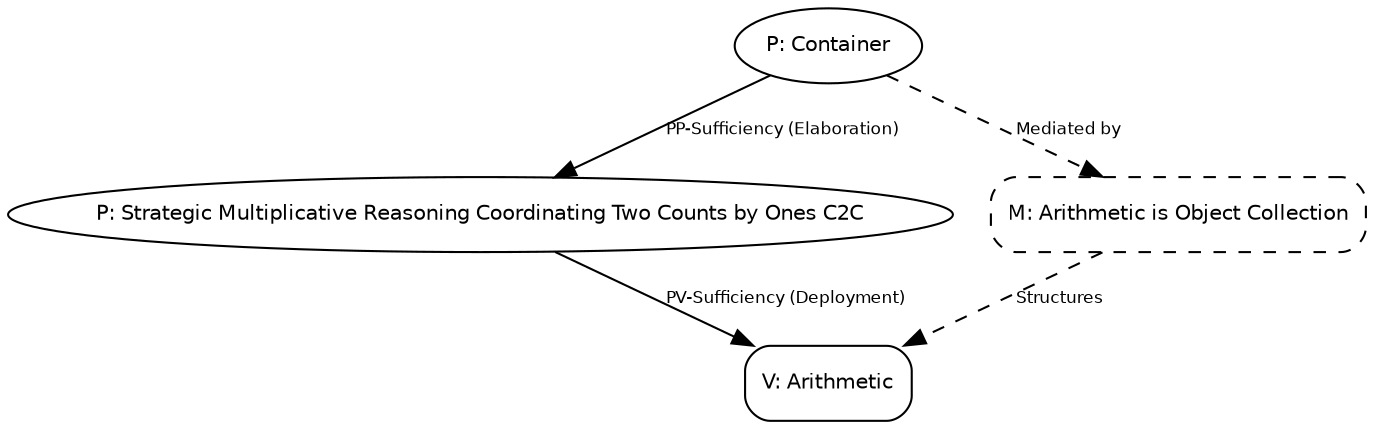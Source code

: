 // MUD for Strategic_Multiplicative_Reasoning_Coordinating_Two_Counts_by_Ones_C2C
digraph {
	node [fontname=Helvetica fontsize=10]
	edge [fontname=Helvetica fontsize=8]
	P_Embodied_Container [label="P: Container" shape=ellipse]
	P_Strategy_Strategic_Multiplicative_Reasoning_Coordinating_Two_Counts_by_Ones_C2C [label="P: Strategic Multiplicative Reasoning Coordinating Two Counts by Ones C2C" shape=ellipse]
	V_Arithmetic [label="V: Arithmetic" shape=box style=rounded]
	"Arithmetic is Object Collection" [label="M: Arithmetic is Object Collection" shape=box style="rounded,dashed"]
	P_Embodied_Container -> P_Strategy_Strategic_Multiplicative_Reasoning_Coordinating_Two_Counts_by_Ones_C2C [label="PP-Sufficiency (Elaboration)" style=solid]
	P_Embodied_Container -> "Arithmetic is Object Collection" [label="Mediated by" style=dashed]
	P_Strategy_Strategic_Multiplicative_Reasoning_Coordinating_Two_Counts_by_Ones_C2C -> V_Arithmetic [label="PV-Sufficiency (Deployment)" style=solid]
	"Arithmetic is Object Collection" -> V_Arithmetic [label=Structures style=dashed]
}

